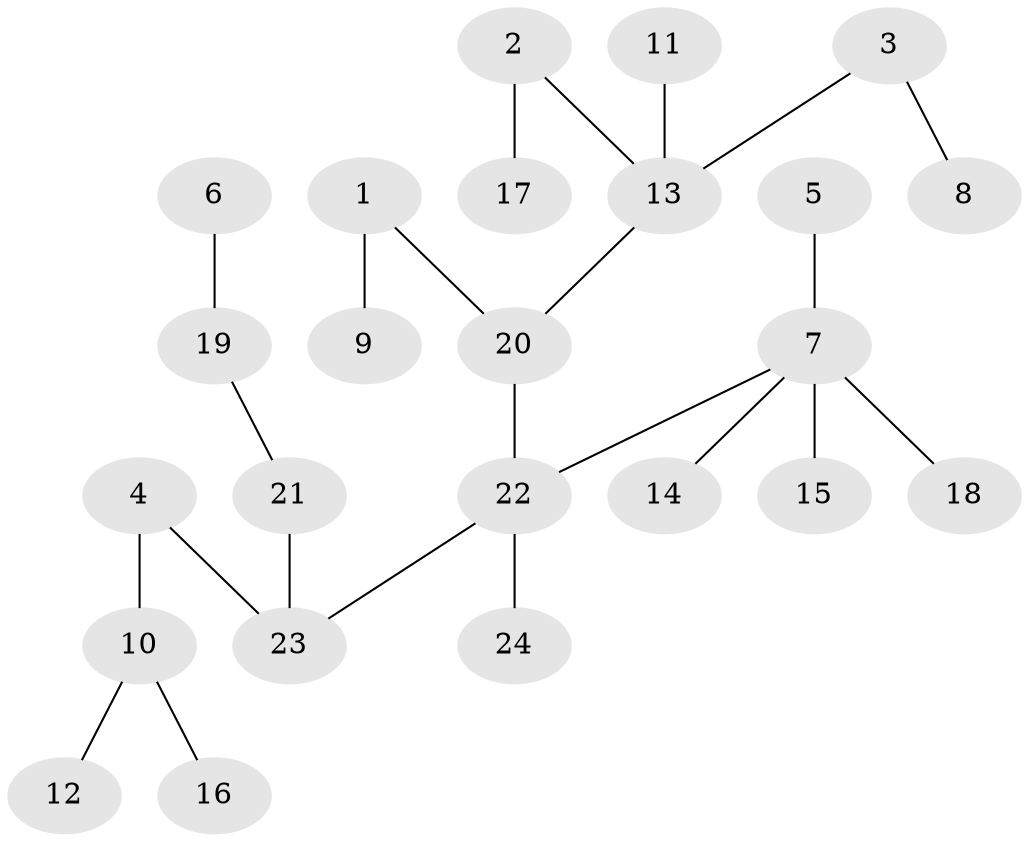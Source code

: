 // original degree distribution, {7: 0.02531645569620253, 5: 0.02531645569620253, 2: 0.24050632911392406, 4: 0.06329113924050633, 1: 0.5189873417721519, 3: 0.11392405063291139, 6: 0.012658227848101266}
// Generated by graph-tools (version 1.1) at 2025/37/03/04/25 23:37:22]
// undirected, 24 vertices, 23 edges
graph export_dot {
  node [color=gray90,style=filled];
  1;
  2;
  3;
  4;
  5;
  6;
  7;
  8;
  9;
  10;
  11;
  12;
  13;
  14;
  15;
  16;
  17;
  18;
  19;
  20;
  21;
  22;
  23;
  24;
  1 -- 9 [weight=1.0];
  1 -- 20 [weight=1.0];
  2 -- 13 [weight=1.0];
  2 -- 17 [weight=1.0];
  3 -- 8 [weight=1.0];
  3 -- 13 [weight=1.0];
  4 -- 10 [weight=1.0];
  4 -- 23 [weight=1.0];
  5 -- 7 [weight=1.0];
  6 -- 19 [weight=1.0];
  7 -- 14 [weight=1.0];
  7 -- 15 [weight=1.0];
  7 -- 18 [weight=1.0];
  7 -- 22 [weight=1.0];
  10 -- 12 [weight=1.0];
  10 -- 16 [weight=1.0];
  11 -- 13 [weight=1.0];
  13 -- 20 [weight=1.0];
  19 -- 21 [weight=1.0];
  20 -- 22 [weight=1.0];
  21 -- 23 [weight=1.0];
  22 -- 23 [weight=1.0];
  22 -- 24 [weight=1.0];
}

